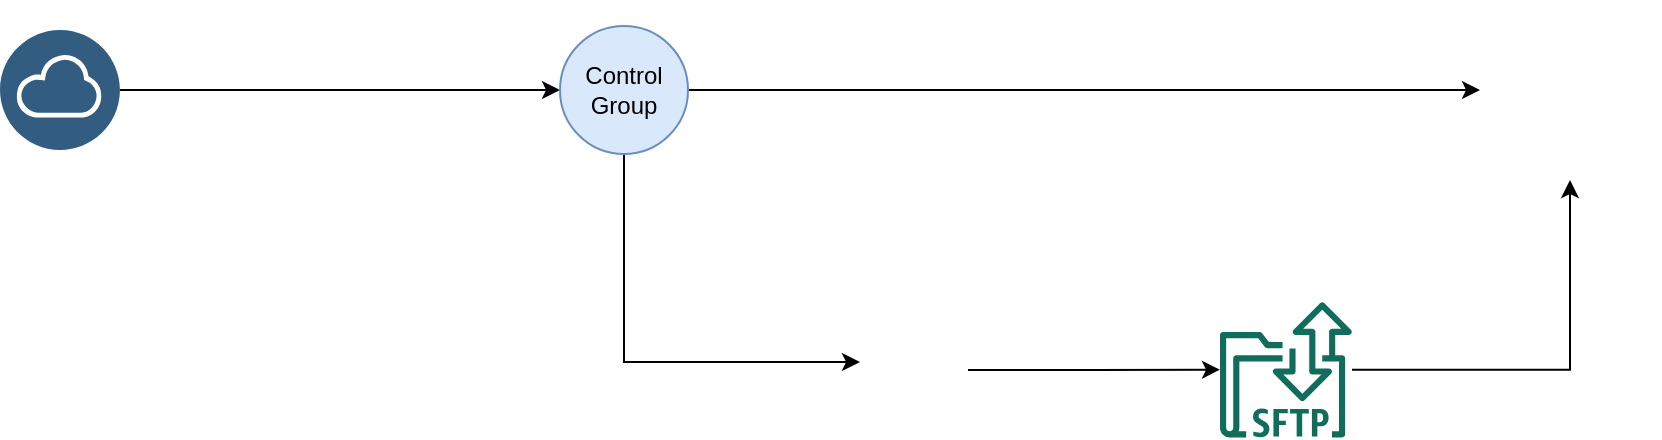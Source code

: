 <mxfile version="13.5.1" type="github">
  <diagram id="2f404044-711c-603c-8f00-f6bb4c023d3c" name="Page-1">
    <mxGraphModel dx="2591" dy="762" grid="1" gridSize="10" guides="1" tooltips="1" connect="1" arrows="1" fold="1" page="1" pageScale="1" pageWidth="1169" pageHeight="827" background="#ffffff" math="0" shadow="0">
      <root>
        <mxCell id="0" />
        <mxCell id="1" parent="0" />
        <mxCell id="MNPkCpIOQmmKLzgTn6AA-65" style="edgeStyle=orthogonalEdgeStyle;rounded=0;orthogonalLoop=1;jettySize=auto;html=1;" edge="1" parent="1" source="MNPkCpIOQmmKLzgTn6AA-62" target="MNPkCpIOQmmKLzgTn6AA-64">
          <mxGeometry relative="1" as="geometry" />
        </mxCell>
        <mxCell id="MNPkCpIOQmmKLzgTn6AA-62" value="" style="aspect=fixed;perimeter=ellipsePerimeter;html=1;align=center;shadow=0;dashed=0;fontColor=#4277BB;labelBackgroundColor=#ffffff;fontSize=12;spacingTop=3;image;image=img/lib/ibm/data/cloud.svg;" vertex="1" parent="1">
          <mxGeometry x="-1000" y="124" width="60" height="60" as="geometry" />
        </mxCell>
        <mxCell id="MNPkCpIOQmmKLzgTn6AA-67" style="edgeStyle=orthogonalEdgeStyle;rounded=0;orthogonalLoop=1;jettySize=auto;elbow=vertical;html=1;" edge="1" parent="1" source="MNPkCpIOQmmKLzgTn6AA-64">
          <mxGeometry relative="1" as="geometry">
            <mxPoint x="-570" y="290" as="targetPoint" />
            <Array as="points">
              <mxPoint x="-688" y="270" />
              <mxPoint x="-688" y="270" />
            </Array>
          </mxGeometry>
        </mxCell>
        <mxCell id="MNPkCpIOQmmKLzgTn6AA-81" style="edgeStyle=orthogonalEdgeStyle;rounded=0;orthogonalLoop=1;jettySize=auto;html=1;" edge="1" parent="1" source="MNPkCpIOQmmKLzgTn6AA-64" target="MNPkCpIOQmmKLzgTn6AA-80">
          <mxGeometry relative="1" as="geometry" />
        </mxCell>
        <object label="Control Group" id="MNPkCpIOQmmKLzgTn6AA-64">
          <mxCell style="ellipse;whiteSpace=wrap;html=1style=&quot;background-color:powderblue;&quot;;aspect=fixed;fillColor=#dae8fc;strokeColor=#6c8ebf;" vertex="1" parent="1">
            <mxGeometry x="-720" y="122" width="64" height="64" as="geometry" />
          </mxCell>
        </object>
        <mxCell id="MNPkCpIOQmmKLzgTn6AA-77" style="edgeStyle=orthogonalEdgeStyle;rounded=0;orthogonalLoop=1;jettySize=auto;html=1;" edge="1" parent="1" source="MNPkCpIOQmmKLzgTn6AA-71" target="MNPkCpIOQmmKLzgTn6AA-76">
          <mxGeometry relative="1" as="geometry" />
        </mxCell>
        <mxCell id="MNPkCpIOQmmKLzgTn6AA-71" value="" style="shape=image;html=1;verticalAlign=top;verticalLabelPosition=bottom;labelBackgroundColor=#ffffff;imageAspect=0;aspect=fixed;image=https://cdn3.iconfinder.com/data/icons/essential-rounded/66/Rounded-06-128.png" vertex="1" parent="1">
          <mxGeometry x="-584" y="260" width="68" height="68" as="geometry" />
        </mxCell>
        <mxCell id="MNPkCpIOQmmKLzgTn6AA-82" style="edgeStyle=orthogonalEdgeStyle;rounded=0;orthogonalLoop=1;jettySize=auto;html=1;" edge="1" parent="1" source="MNPkCpIOQmmKLzgTn6AA-76" target="MNPkCpIOQmmKLzgTn6AA-80">
          <mxGeometry relative="1" as="geometry">
            <mxPoint x="-357" y="150" as="targetPoint" />
          </mxGeometry>
        </mxCell>
        <mxCell id="MNPkCpIOQmmKLzgTn6AA-76" value="" style="outlineConnect=0;fontColor=#232F3E;gradientColor=none;fillColor=#116D5B;strokeColor=none;dashed=0;verticalLabelPosition=bottom;verticalAlign=top;align=center;html=1;fontSize=12;fontStyle=0;aspect=fixed;shape=mxgraph.aws4.transfer_for_sftp_resource;" vertex="1" parent="1">
          <mxGeometry x="-390" y="260" width="66" height="67.74" as="geometry" />
        </mxCell>
        <mxCell id="MNPkCpIOQmmKLzgTn6AA-80" value="" style="shape=image;html=1;verticalAlign=top;verticalLabelPosition=bottom;labelBackgroundColor=#ffffff;imageAspect=0;aspect=fixed;image=https://cdn0.iconfinder.com/data/icons/fatcow/32x32/sql_join.png" vertex="1" parent="1">
          <mxGeometry x="-260" y="109" width="90" height="90" as="geometry" />
        </mxCell>
      </root>
    </mxGraphModel>
  </diagram>
</mxfile>
